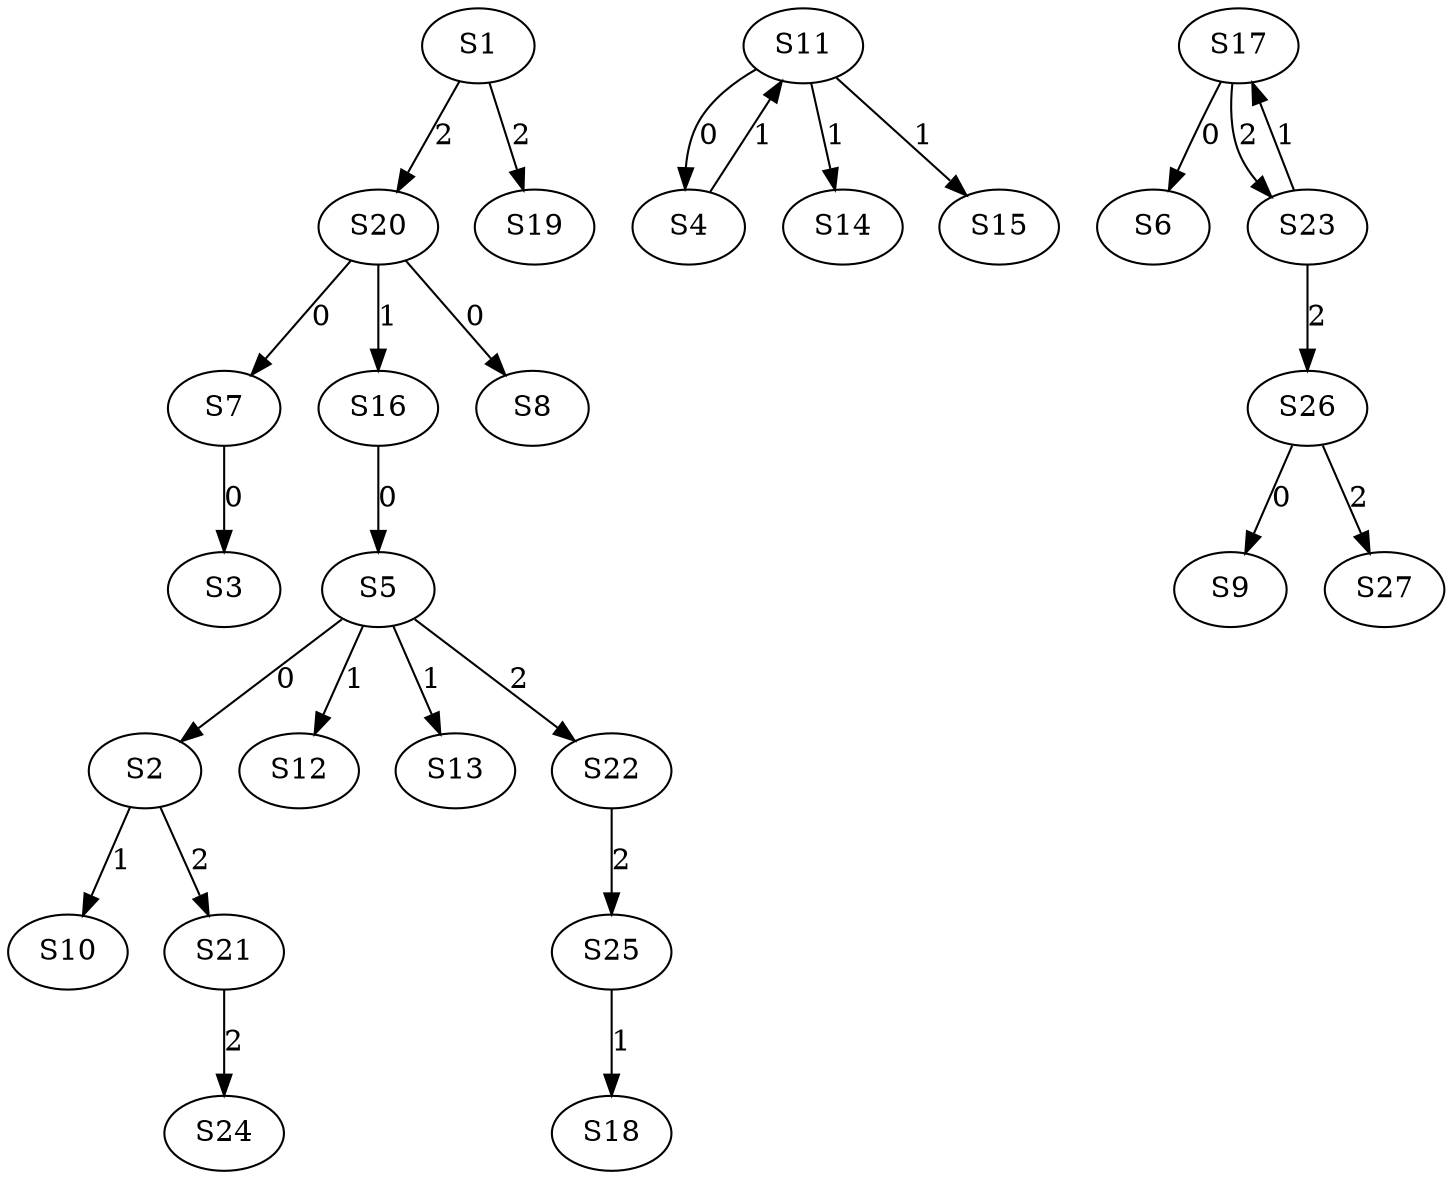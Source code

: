 strict digraph {
	S5 -> S2 [ label = 0 ];
	S7 -> S3 [ label = 0 ];
	S11 -> S4 [ label = 0 ];
	S16 -> S5 [ label = 0 ];
	S17 -> S6 [ label = 0 ];
	S20 -> S7 [ label = 0 ];
	S20 -> S8 [ label = 0 ];
	S26 -> S9 [ label = 0 ];
	S2 -> S10 [ label = 1 ];
	S4 -> S11 [ label = 1 ];
	S5 -> S12 [ label = 1 ];
	S5 -> S13 [ label = 1 ];
	S11 -> S14 [ label = 1 ];
	S11 -> S15 [ label = 1 ];
	S20 -> S16 [ label = 1 ];
	S23 -> S17 [ label = 1 ];
	S25 -> S18 [ label = 1 ];
	S1 -> S19 [ label = 2 ];
	S1 -> S20 [ label = 2 ];
	S2 -> S21 [ label = 2 ];
	S5 -> S22 [ label = 2 ];
	S17 -> S23 [ label = 2 ];
	S21 -> S24 [ label = 2 ];
	S22 -> S25 [ label = 2 ];
	S23 -> S26 [ label = 2 ];
	S26 -> S27 [ label = 2 ];
}